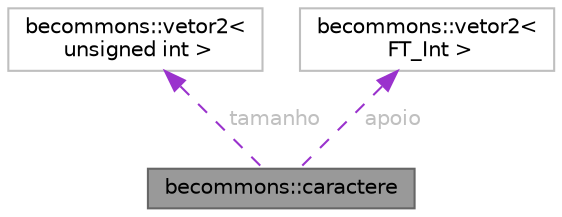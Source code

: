 digraph "becommons::caractere"
{
 // LATEX_PDF_SIZE
  bgcolor="transparent";
  edge [fontname=Helvetica,fontsize=10,labelfontname=Helvetica,labelfontsize=10];
  node [fontname=Helvetica,fontsize=10,shape=box,height=0.2,width=0.4];
  Node1 [id="Node000001",label="becommons::caractere",height=0.2,width=0.4,color="gray40", fillcolor="grey60", style="filled", fontcolor="black",tooltip=" "];
  Node2 -> Node1 [id="edge1_Node000001_Node000002",dir="back",color="darkorchid3",style="dashed",tooltip=" ",label=" tamanho",fontcolor="grey" ];
  Node2 [id="Node000002",label="becommons::vetor2\<\l unsigned int \>",height=0.2,width=0.4,color="grey75", fillcolor="white", style="filled",URL="$structbecommons_1_1vetor2.html",tooltip=" "];
  Node3 -> Node1 [id="edge2_Node000001_Node000003",dir="back",color="darkorchid3",style="dashed",tooltip=" ",label=" apoio",fontcolor="grey" ];
  Node3 [id="Node000003",label="becommons::vetor2\<\l FT_Int \>",height=0.2,width=0.4,color="grey75", fillcolor="white", style="filled",URL="$structbecommons_1_1vetor2.html",tooltip=" "];
}
